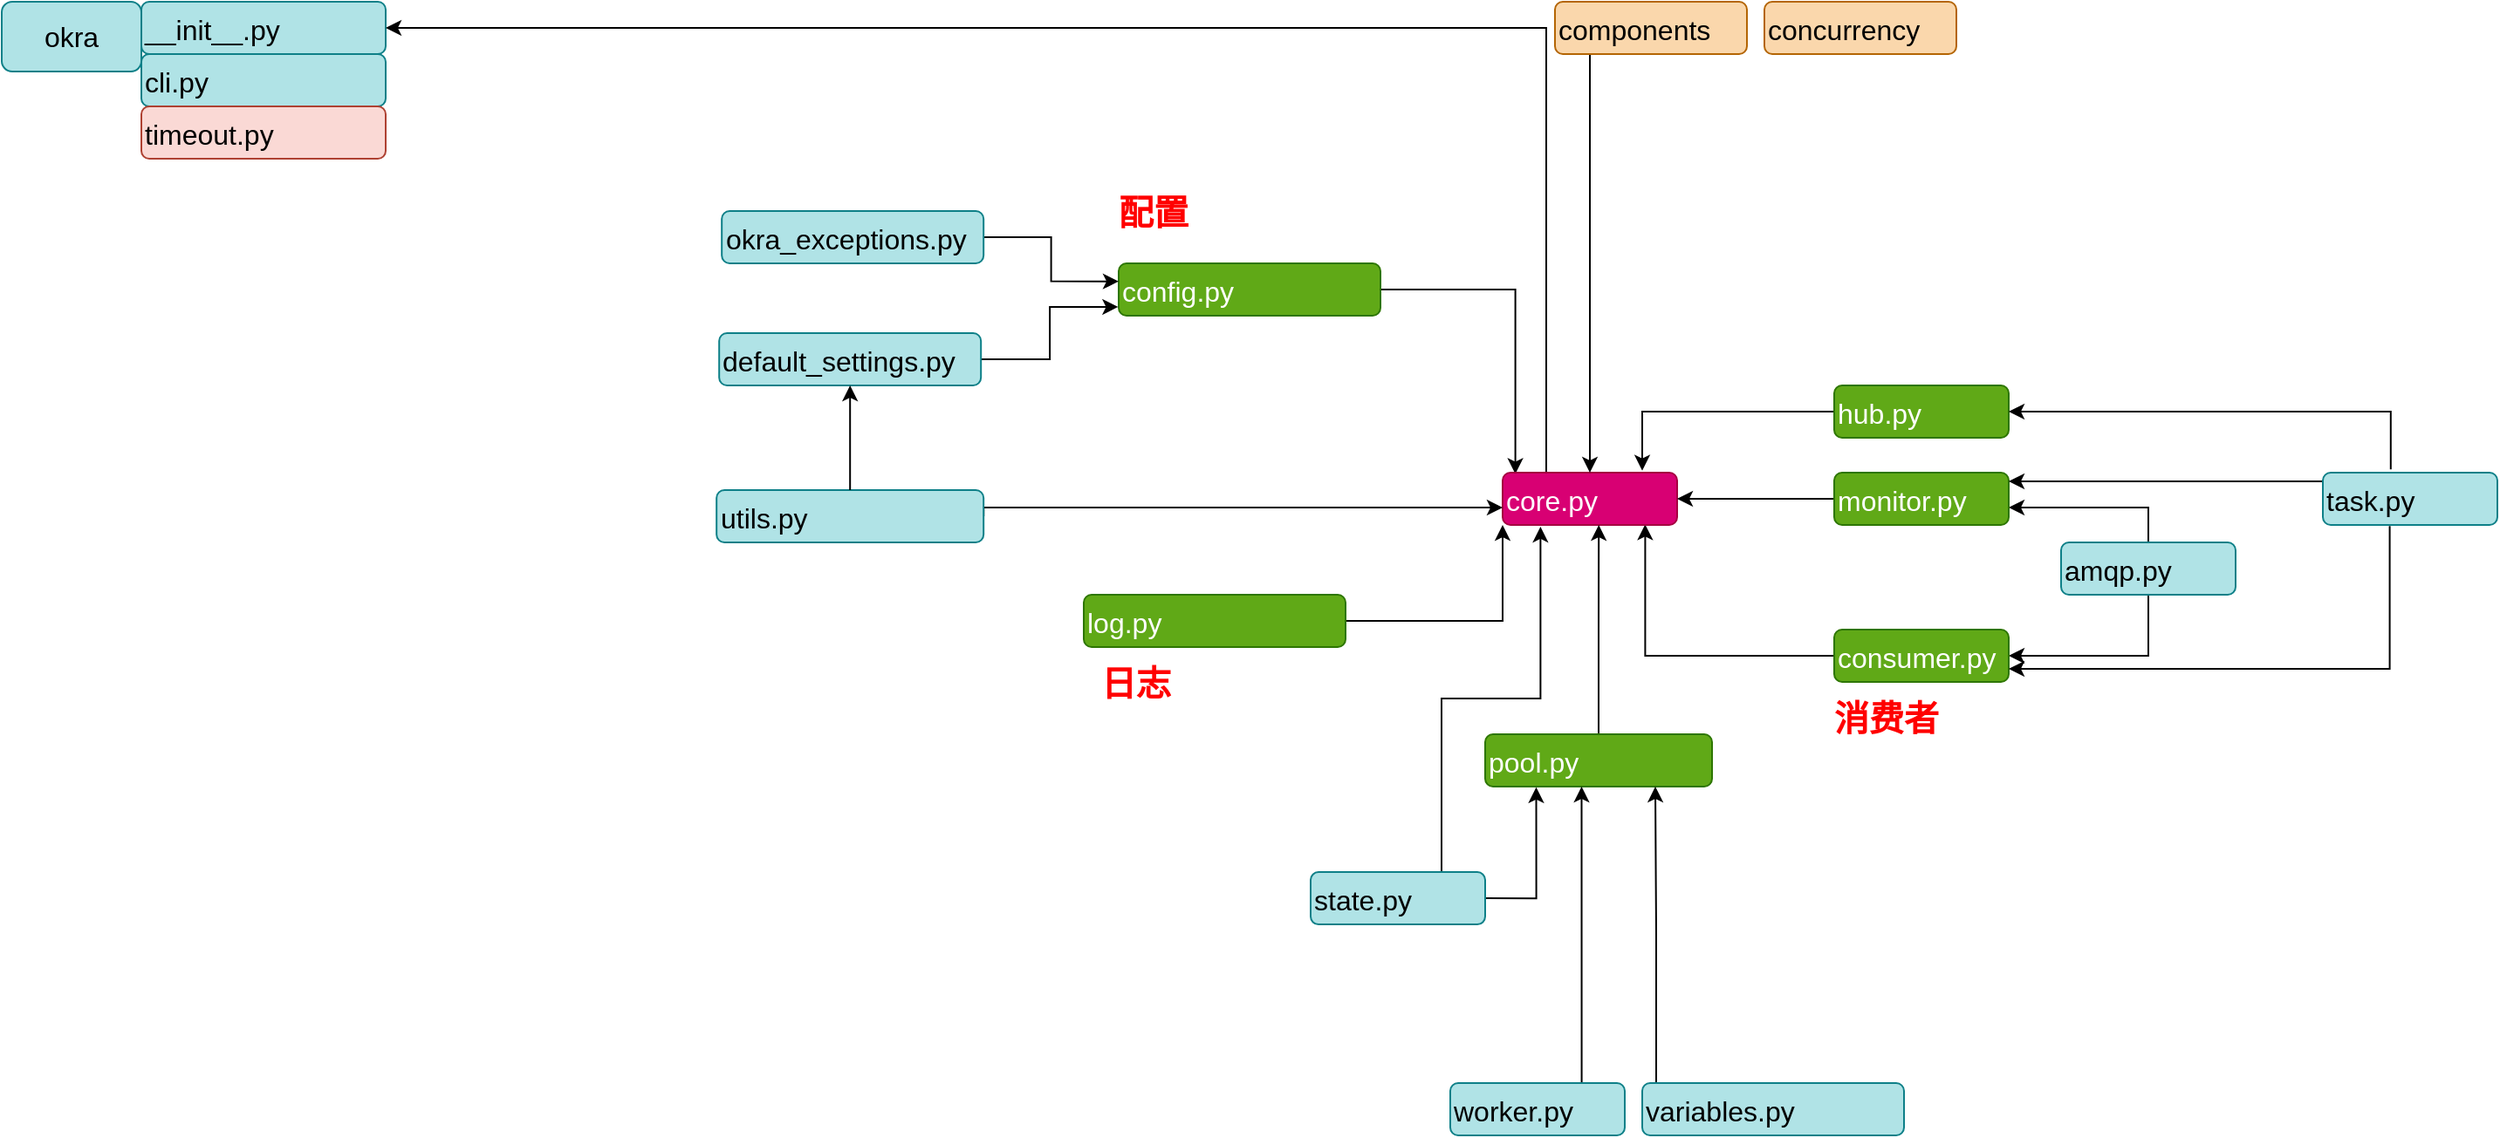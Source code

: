 <mxfile version="12.4.9" type="github">
  <diagram id="C5RBs43oDa-KdzZeNtuy" name="Page-1">
    <mxGraphModel dx="2838" dy="1066" grid="1" gridSize="10" guides="1" tooltips="1" connect="1" arrows="1" fold="1" page="1" pageScale="1" pageWidth="827" pageHeight="1169" math="0" shadow="0">
      <root>
        <mxCell id="WIyWlLk6GJQsqaUBKTNV-0"/>
        <mxCell id="WIyWlLk6GJQsqaUBKTNV-1" parent="WIyWlLk6GJQsqaUBKTNV-0"/>
        <mxCell id="mCshl-u1__34je2gvI0m-0" value="okra" style="rounded=1;whiteSpace=wrap;html=1;fillColor=#b0e3e6;strokeColor=#0e8088;fontSize=16;" vertex="1" parent="WIyWlLk6GJQsqaUBKTNV-1">
          <mxGeometry x="-560" y="60" width="80" height="40" as="geometry"/>
        </mxCell>
        <mxCell id="mCshl-u1__34je2gvI0m-3" value="__init__.py" style="text;html=1;rounded=1;fillColor=#b0e3e6;strokeColor=#0e8088;fontSize=16;" vertex="1" parent="WIyWlLk6GJQsqaUBKTNV-1">
          <mxGeometry x="-480" y="60" width="140" height="30" as="geometry"/>
        </mxCell>
        <mxCell id="mCshl-u1__34je2gvI0m-52" style="edgeStyle=orthogonalEdgeStyle;rounded=0;orthogonalLoop=1;jettySize=auto;html=1;exitX=0.5;exitY=1;exitDx=0;exitDy=0;entryX=1;entryY=0.5;entryDx=0;entryDy=0;fontSize=16;" edge="1" parent="WIyWlLk6GJQsqaUBKTNV-1" source="mCshl-u1__34je2gvI0m-4" target="mCshl-u1__34je2gvI0m-9">
          <mxGeometry relative="1" as="geometry"/>
        </mxCell>
        <mxCell id="mCshl-u1__34je2gvI0m-54" style="edgeStyle=orthogonalEdgeStyle;rounded=0;orthogonalLoop=1;jettySize=auto;html=1;exitX=0.5;exitY=0;exitDx=0;exitDy=0;fontSize=16;" edge="1" parent="WIyWlLk6GJQsqaUBKTNV-1" source="mCshl-u1__34je2gvI0m-4">
          <mxGeometry relative="1" as="geometry">
            <mxPoint x="590" y="350" as="targetPoint"/>
            <Array as="points">
              <mxPoint x="670" y="350"/>
              <mxPoint x="590" y="350"/>
            </Array>
          </mxGeometry>
        </mxCell>
        <mxCell id="mCshl-u1__34je2gvI0m-4" value="amqp.py" style="text;html=1;rounded=1;fillColor=#b0e3e6;strokeColor=#0e8088;fontSize=16;" vertex="1" parent="WIyWlLk6GJQsqaUBKTNV-1">
          <mxGeometry x="620" y="370" width="100" height="30" as="geometry"/>
        </mxCell>
        <mxCell id="mCshl-u1__34je2gvI0m-7" value="cli.py" style="text;html=1;rounded=1;fillColor=#b0e3e6;strokeColor=#0e8088;fontSize=16;" vertex="1" parent="WIyWlLk6GJQsqaUBKTNV-1">
          <mxGeometry x="-480" y="90" width="140" height="30" as="geometry"/>
        </mxCell>
        <mxCell id="mCshl-u1__34je2gvI0m-41" style="edgeStyle=orthogonalEdgeStyle;rounded=0;orthogonalLoop=1;jettySize=auto;html=1;exitX=1;exitY=0.5;exitDx=0;exitDy=0;fontSize=16;entryX=0.073;entryY=0.024;entryDx=0;entryDy=0;entryPerimeter=0;" edge="1" parent="WIyWlLk6GJQsqaUBKTNV-1" source="mCshl-u1__34je2gvI0m-8" target="mCshl-u1__34je2gvI0m-10">
          <mxGeometry relative="1" as="geometry"/>
        </mxCell>
        <mxCell id="mCshl-u1__34je2gvI0m-8" value="config.py" style="text;html=1;rounded=1;fillColor=#60a917;strokeColor=#2D7600;fontSize=16;fontColor=#ffffff;" vertex="1" parent="WIyWlLk6GJQsqaUBKTNV-1">
          <mxGeometry x="80" y="210" width="150" height="30" as="geometry"/>
        </mxCell>
        <mxCell id="mCshl-u1__34je2gvI0m-44" style="edgeStyle=orthogonalEdgeStyle;rounded=0;orthogonalLoop=1;jettySize=auto;html=1;exitX=0;exitY=0.5;exitDx=0;exitDy=0;entryX=0.817;entryY=0.989;entryDx=0;entryDy=0;entryPerimeter=0;fontSize=16;" edge="1" parent="WIyWlLk6GJQsqaUBKTNV-1" source="mCshl-u1__34je2gvI0m-9" target="mCshl-u1__34je2gvI0m-10">
          <mxGeometry relative="1" as="geometry"/>
        </mxCell>
        <mxCell id="mCshl-u1__34je2gvI0m-9" value="consumer.py" style="text;html=1;rounded=1;fillColor=#60a917;strokeColor=#2D7600;fontSize=16;fontColor=#ffffff;" vertex="1" parent="WIyWlLk6GJQsqaUBKTNV-1">
          <mxGeometry x="490" y="420" width="100" height="30" as="geometry"/>
        </mxCell>
        <mxCell id="mCshl-u1__34je2gvI0m-71" style="edgeStyle=orthogonalEdgeStyle;rounded=0;orthogonalLoop=1;jettySize=auto;html=1;exitX=0.25;exitY=0;exitDx=0;exitDy=0;entryX=1;entryY=0.5;entryDx=0;entryDy=0;fontSize=20;fontColor=#FF0000;" edge="1" parent="WIyWlLk6GJQsqaUBKTNV-1" source="mCshl-u1__34je2gvI0m-10" target="mCshl-u1__34je2gvI0m-3">
          <mxGeometry relative="1" as="geometry"/>
        </mxCell>
        <mxCell id="mCshl-u1__34je2gvI0m-10" value="core.py" style="text;html=1;rounded=1;fillColor=#d80073;strokeColor=#A50040;fontSize=16;fontColor=#ffffff;" vertex="1" parent="WIyWlLk6GJQsqaUBKTNV-1">
          <mxGeometry x="300" y="330" width="100" height="30" as="geometry"/>
        </mxCell>
        <mxCell id="mCshl-u1__34je2gvI0m-50" style="edgeStyle=orthogonalEdgeStyle;rounded=0;orthogonalLoop=1;jettySize=auto;html=1;exitX=1;exitY=0.5;exitDx=0;exitDy=0;fontSize=16;entryX=-0.002;entryY=0.833;entryDx=0;entryDy=0;entryPerimeter=0;" edge="1" parent="WIyWlLk6GJQsqaUBKTNV-1" source="mCshl-u1__34je2gvI0m-12" target="mCshl-u1__34je2gvI0m-8">
          <mxGeometry relative="1" as="geometry"/>
        </mxCell>
        <mxCell id="mCshl-u1__34je2gvI0m-42" style="edgeStyle=orthogonalEdgeStyle;rounded=0;orthogonalLoop=1;jettySize=auto;html=1;exitX=0;exitY=0.5;exitDx=0;exitDy=0;entryX=0.8;entryY=-0.038;entryDx=0;entryDy=0;entryPerimeter=0;fontSize=16;" edge="1" parent="WIyWlLk6GJQsqaUBKTNV-1" source="mCshl-u1__34je2gvI0m-13" target="mCshl-u1__34je2gvI0m-10">
          <mxGeometry relative="1" as="geometry"/>
        </mxCell>
        <mxCell id="mCshl-u1__34je2gvI0m-13" value="hub.py" style="text;html=1;rounded=1;fillColor=#60a917;strokeColor=#2D7600;fontSize=16;fontColor=#ffffff;" vertex="1" parent="WIyWlLk6GJQsqaUBKTNV-1">
          <mxGeometry x="490" y="280" width="100" height="30" as="geometry"/>
        </mxCell>
        <mxCell id="mCshl-u1__34je2gvI0m-46" style="edgeStyle=orthogonalEdgeStyle;rounded=0;orthogonalLoop=1;jettySize=auto;html=1;exitX=1;exitY=0.5;exitDx=0;exitDy=0;entryX=0;entryY=1;entryDx=0;entryDy=0;fontSize=16;" edge="1" parent="WIyWlLk6GJQsqaUBKTNV-1" source="mCshl-u1__34je2gvI0m-14" target="mCshl-u1__34je2gvI0m-10">
          <mxGeometry relative="1" as="geometry"/>
        </mxCell>
        <mxCell id="mCshl-u1__34je2gvI0m-14" value="log.py" style="text;html=1;rounded=1;fillColor=#60a917;strokeColor=#2D7600;fontSize=16;fontColor=#ffffff;" vertex="1" parent="WIyWlLk6GJQsqaUBKTNV-1">
          <mxGeometry x="60" y="400" width="150" height="30" as="geometry"/>
        </mxCell>
        <mxCell id="mCshl-u1__34je2gvI0m-43" style="edgeStyle=orthogonalEdgeStyle;rounded=0;orthogonalLoop=1;jettySize=auto;html=1;exitX=0;exitY=0.5;exitDx=0;exitDy=0;entryX=1;entryY=0.5;entryDx=0;entryDy=0;fontSize=16;" edge="1" parent="WIyWlLk6GJQsqaUBKTNV-1" source="mCshl-u1__34je2gvI0m-15" target="mCshl-u1__34je2gvI0m-10">
          <mxGeometry relative="1" as="geometry"/>
        </mxCell>
        <mxCell id="mCshl-u1__34je2gvI0m-15" value="monitor.py" style="text;html=1;rounded=1;fillColor=#60a917;strokeColor=#2D7600;fontSize=16;fontColor=#ffffff;" vertex="1" parent="WIyWlLk6GJQsqaUBKTNV-1">
          <mxGeometry x="490" y="330" width="100" height="30" as="geometry"/>
        </mxCell>
        <mxCell id="mCshl-u1__34je2gvI0m-56" style="edgeStyle=orthogonalEdgeStyle;rounded=0;orthogonalLoop=1;jettySize=auto;html=1;exitX=1;exitY=0.5;exitDx=0;exitDy=0;entryX=0;entryY=0.344;entryDx=0;entryDy=0;fontSize=16;entryPerimeter=0;" edge="1" parent="WIyWlLk6GJQsqaUBKTNV-1" source="mCshl-u1__34je2gvI0m-16" target="mCshl-u1__34je2gvI0m-8">
          <mxGeometry relative="1" as="geometry"/>
        </mxCell>
        <mxCell id="mCshl-u1__34je2gvI0m-16" value="okra_exceptions.py" style="text;html=1;rounded=1;fillColor=#b0e3e6;strokeColor=#0e8088;fontSize=16;" vertex="1" parent="WIyWlLk6GJQsqaUBKTNV-1">
          <mxGeometry x="-147.41" y="180" width="150" height="30" as="geometry"/>
        </mxCell>
        <mxCell id="mCshl-u1__34je2gvI0m-67" style="edgeStyle=orthogonalEdgeStyle;rounded=0;orthogonalLoop=1;jettySize=auto;html=1;exitX=0.5;exitY=0;exitDx=0;exitDy=0;entryX=0.551;entryY=1;entryDx=0;entryDy=0;entryPerimeter=0;fontSize=16;" edge="1" parent="WIyWlLk6GJQsqaUBKTNV-1" source="mCshl-u1__34je2gvI0m-17" target="mCshl-u1__34je2gvI0m-10">
          <mxGeometry relative="1" as="geometry"/>
        </mxCell>
        <mxCell id="mCshl-u1__34je2gvI0m-17" value="pool.py" style="text;html=1;rounded=1;fillColor=#60a917;strokeColor=#2D7600;fontSize=16;fontColor=#ffffff;" vertex="1" parent="WIyWlLk6GJQsqaUBKTNV-1">
          <mxGeometry x="290" y="480" width="130" height="30" as="geometry"/>
        </mxCell>
        <mxCell id="mCshl-u1__34je2gvI0m-64" style="edgeStyle=orthogonalEdgeStyle;rounded=0;orthogonalLoop=1;jettySize=auto;html=1;exitX=0.75;exitY=0;exitDx=0;exitDy=0;entryX=0.217;entryY=1.033;entryDx=0;entryDy=0;entryPerimeter=0;fontSize=16;" edge="1" parent="WIyWlLk6GJQsqaUBKTNV-1" source="mCshl-u1__34je2gvI0m-18" target="mCshl-u1__34je2gvI0m-10">
          <mxGeometry relative="1" as="geometry"/>
        </mxCell>
        <mxCell id="mCshl-u1__34je2gvI0m-65" style="edgeStyle=orthogonalEdgeStyle;rounded=0;orthogonalLoop=1;jettySize=auto;html=1;exitX=1;exitY=0.5;exitDx=0;exitDy=0;entryX=0.225;entryY=1.013;entryDx=0;entryDy=0;entryPerimeter=0;fontSize=16;" edge="1" parent="WIyWlLk6GJQsqaUBKTNV-1" source="mCshl-u1__34je2gvI0m-18" target="mCshl-u1__34je2gvI0m-17">
          <mxGeometry relative="1" as="geometry"/>
        </mxCell>
        <mxCell id="mCshl-u1__34je2gvI0m-18" value="state.py" style="text;html=1;rounded=1;fillColor=#b0e3e6;strokeColor=#0e8088;fontSize=16;" vertex="1" parent="WIyWlLk6GJQsqaUBKTNV-1">
          <mxGeometry x="190" y="559.06" width="100" height="30" as="geometry"/>
        </mxCell>
        <mxCell id="mCshl-u1__34je2gvI0m-33" style="edgeStyle=orthogonalEdgeStyle;rounded=0;orthogonalLoop=1;jettySize=auto;html=1;exitX=0.389;exitY=-0.064;exitDx=0;exitDy=0;entryX=1;entryY=0.5;entryDx=0;entryDy=0;fontSize=16;exitPerimeter=0;" edge="1" parent="WIyWlLk6GJQsqaUBKTNV-1" source="mCshl-u1__34je2gvI0m-19" target="mCshl-u1__34je2gvI0m-13">
          <mxGeometry relative="1" as="geometry">
            <Array as="points">
              <mxPoint x="809" y="295"/>
            </Array>
          </mxGeometry>
        </mxCell>
        <mxCell id="mCshl-u1__34je2gvI0m-38" style="edgeStyle=orthogonalEdgeStyle;rounded=0;orthogonalLoop=1;jettySize=auto;html=1;exitX=0;exitY=0.25;exitDx=0;exitDy=0;fontSize=16;" edge="1" parent="WIyWlLk6GJQsqaUBKTNV-1" source="mCshl-u1__34je2gvI0m-19" target="mCshl-u1__34je2gvI0m-15">
          <mxGeometry relative="1" as="geometry">
            <Array as="points">
              <mxPoint x="770" y="335"/>
            </Array>
          </mxGeometry>
        </mxCell>
        <mxCell id="mCshl-u1__34je2gvI0m-53" style="edgeStyle=orthogonalEdgeStyle;rounded=0;orthogonalLoop=1;jettySize=auto;html=1;exitX=0.383;exitY=1.019;exitDx=0;exitDy=0;entryX=1;entryY=0.75;entryDx=0;entryDy=0;fontSize=16;exitPerimeter=0;" edge="1" parent="WIyWlLk6GJQsqaUBKTNV-1" source="mCshl-u1__34je2gvI0m-19" target="mCshl-u1__34je2gvI0m-9">
          <mxGeometry relative="1" as="geometry"/>
        </mxCell>
        <mxCell id="mCshl-u1__34je2gvI0m-19" value="task.py" style="text;html=1;rounded=1;fillColor=#b0e3e6;strokeColor=#0e8088;fontSize=16;" vertex="1" parent="WIyWlLk6GJQsqaUBKTNV-1">
          <mxGeometry x="770" y="330" width="100" height="30" as="geometry"/>
        </mxCell>
        <mxCell id="mCshl-u1__34je2gvI0m-20" value="timeout.py" style="text;html=1;rounded=1;fillColor=#fad9d5;strokeColor=#ae4132;fontSize=16;" vertex="1" parent="WIyWlLk6GJQsqaUBKTNV-1">
          <mxGeometry x="-480" y="120" width="140" height="30" as="geometry"/>
        </mxCell>
        <mxCell id="mCshl-u1__34je2gvI0m-47" style="edgeStyle=orthogonalEdgeStyle;rounded=0;orthogonalLoop=1;jettySize=auto;html=1;exitX=1;exitY=0.5;exitDx=0;exitDy=0;fontSize=16;" edge="1" parent="WIyWlLk6GJQsqaUBKTNV-1" source="mCshl-u1__34je2gvI0m-21">
          <mxGeometry relative="1" as="geometry">
            <mxPoint x="300" y="350" as="targetPoint"/>
            <Array as="points">
              <mxPoint x="2" y="350"/>
              <mxPoint x="300" y="350"/>
            </Array>
          </mxGeometry>
        </mxCell>
        <mxCell id="mCshl-u1__34je2gvI0m-58" style="edgeStyle=orthogonalEdgeStyle;rounded=0;orthogonalLoop=1;jettySize=auto;html=1;exitX=0.5;exitY=0;exitDx=0;exitDy=0;fontSize=16;" edge="1" parent="WIyWlLk6GJQsqaUBKTNV-1" source="mCshl-u1__34je2gvI0m-12">
          <mxGeometry relative="1" as="geometry">
            <mxPoint x="-72" y="271" as="targetPoint"/>
          </mxGeometry>
        </mxCell>
        <mxCell id="mCshl-u1__34je2gvI0m-21" value="utils.py" style="text;html=1;rounded=1;fillColor=#b0e3e6;strokeColor=#0e8088;fontSize=16;" vertex="1" parent="WIyWlLk6GJQsqaUBKTNV-1">
          <mxGeometry x="-150.41" y="340" width="153" height="30" as="geometry"/>
        </mxCell>
        <mxCell id="mCshl-u1__34je2gvI0m-61" style="edgeStyle=orthogonalEdgeStyle;rounded=0;orthogonalLoop=1;jettySize=auto;html=1;exitX=0.25;exitY=0;exitDx=0;exitDy=0;entryX=0.75;entryY=1;entryDx=0;entryDy=0;fontSize=16;" edge="1" parent="WIyWlLk6GJQsqaUBKTNV-1" source="mCshl-u1__34je2gvI0m-22" target="mCshl-u1__34je2gvI0m-17">
          <mxGeometry relative="1" as="geometry">
            <Array as="points">
              <mxPoint x="388" y="680"/>
              <mxPoint x="388" y="595"/>
            </Array>
          </mxGeometry>
        </mxCell>
        <mxCell id="mCshl-u1__34je2gvI0m-22" value="variables.py" style="text;html=1;rounded=1;fillColor=#b0e3e6;strokeColor=#0e8088;fontSize=16;" vertex="1" parent="WIyWlLk6GJQsqaUBKTNV-1">
          <mxGeometry x="380" y="680" width="150" height="30" as="geometry"/>
        </mxCell>
        <mxCell id="mCshl-u1__34je2gvI0m-60" style="edgeStyle=orthogonalEdgeStyle;rounded=0;orthogonalLoop=1;jettySize=auto;html=1;exitX=0.731;exitY=0.007;exitDx=0;exitDy=0;fontSize=16;entryX=0.425;entryY=1;entryDx=0;entryDy=0;entryPerimeter=0;exitPerimeter=0;" edge="1" parent="WIyWlLk6GJQsqaUBKTNV-1" source="mCshl-u1__34je2gvI0m-23" target="mCshl-u1__34je2gvI0m-17">
          <mxGeometry relative="1" as="geometry">
            <mxPoint x="346" y="588" as="targetPoint"/>
            <Array as="points">
              <mxPoint x="345" y="680"/>
            </Array>
          </mxGeometry>
        </mxCell>
        <mxCell id="mCshl-u1__34je2gvI0m-23" value="worker.py" style="text;html=1;rounded=1;fillColor=#b0e3e6;strokeColor=#0e8088;fontSize=16;" vertex="1" parent="WIyWlLk6GJQsqaUBKTNV-1">
          <mxGeometry x="270" y="680" width="100" height="30" as="geometry"/>
        </mxCell>
        <mxCell id="mCshl-u1__34je2gvI0m-49" style="edgeStyle=orthogonalEdgeStyle;rounded=0;orthogonalLoop=1;jettySize=auto;html=1;exitX=0.5;exitY=1;exitDx=0;exitDy=0;entryX=0.5;entryY=0;entryDx=0;entryDy=0;fontSize=16;" edge="1" parent="WIyWlLk6GJQsqaUBKTNV-1" source="mCshl-u1__34je2gvI0m-24" target="mCshl-u1__34je2gvI0m-10">
          <mxGeometry relative="1" as="geometry">
            <Array as="points">
              <mxPoint x="350" y="90"/>
            </Array>
          </mxGeometry>
        </mxCell>
        <mxCell id="mCshl-u1__34je2gvI0m-24" value="components" style="text;html=1;fontSize=16;fillColor=#fad7ac;strokeColor=#b46504;rounded=1;" vertex="1" parent="WIyWlLk6GJQsqaUBKTNV-1">
          <mxGeometry x="330" y="60" width="110" height="30" as="geometry"/>
        </mxCell>
        <mxCell id="mCshl-u1__34je2gvI0m-25" value="concurrency" style="text;html=1;fontSize=16;fillColor=#fad7ac;strokeColor=#b46504;rounded=1;" vertex="1" parent="WIyWlLk6GJQsqaUBKTNV-1">
          <mxGeometry x="450" y="60" width="110" height="30" as="geometry"/>
        </mxCell>
        <mxCell id="mCshl-u1__34je2gvI0m-12" value="default_settings.py" style="text;html=1;rounded=1;fillColor=#b0e3e6;strokeColor=#0e8088;fontSize=16;" vertex="1" parent="WIyWlLk6GJQsqaUBKTNV-1">
          <mxGeometry x="-148.91" y="250" width="150" height="30" as="geometry"/>
        </mxCell>
        <mxCell id="mCshl-u1__34je2gvI0m-59" style="edgeStyle=orthogonalEdgeStyle;rounded=0;orthogonalLoop=1;jettySize=auto;html=1;exitX=0.5;exitY=0;exitDx=0;exitDy=0;fontSize=16;" edge="1" parent="WIyWlLk6GJQsqaUBKTNV-1" source="mCshl-u1__34je2gvI0m-21" target="mCshl-u1__34je2gvI0m-12">
          <mxGeometry relative="1" as="geometry">
            <mxPoint x="-74.167" y="339.667" as="sourcePoint"/>
            <mxPoint x="-72" y="271" as="targetPoint"/>
          </mxGeometry>
        </mxCell>
        <mxCell id="mCshl-u1__34je2gvI0m-68" value="日志" style="text;html=1;strokeColor=none;fillColor=none;align=center;verticalAlign=middle;whiteSpace=wrap;rounded=0;fontSize=20;fontStyle=1;fontColor=#FF0000;" vertex="1" parent="WIyWlLk6GJQsqaUBKTNV-1">
          <mxGeometry x="60" y="440" width="60" height="20" as="geometry"/>
        </mxCell>
        <mxCell id="mCshl-u1__34je2gvI0m-69" value="消费者" style="text;html=1;strokeColor=none;fillColor=none;align=center;verticalAlign=middle;whiteSpace=wrap;rounded=0;fontSize=20;fontStyle=1;fontColor=#FF0000;" vertex="1" parent="WIyWlLk6GJQsqaUBKTNV-1">
          <mxGeometry x="480" y="460" width="80" height="20" as="geometry"/>
        </mxCell>
        <mxCell id="mCshl-u1__34je2gvI0m-70" value="配置" style="text;html=1;strokeColor=none;fillColor=none;align=center;verticalAlign=middle;whiteSpace=wrap;rounded=0;fontSize=20;fontStyle=1;fontColor=#FF0000;" vertex="1" parent="WIyWlLk6GJQsqaUBKTNV-1">
          <mxGeometry x="70" y="170" width="60" height="20" as="geometry"/>
        </mxCell>
      </root>
    </mxGraphModel>
  </diagram>
</mxfile>
